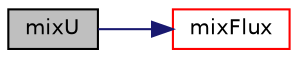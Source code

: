digraph "mixU"
{
  bgcolor="transparent";
  edge [fontname="Helvetica",fontsize="10",labelfontname="Helvetica",labelfontsize="10"];
  node [fontname="Helvetica",fontsize="10",shape=record];
  rankdir="LR";
  Node448 [label="mixU",height=0.2,width=0.4,color="black", fillcolor="grey75", style="filled", fontcolor="black"];
  Node448 -> Node449 [color="midnightblue",fontsize="10",style="solid",fontname="Helvetica"];
  Node449 [label="mixFlux",height=0.2,width=0.4,color="red",URL="$a32109.html#ac173b78051f80cc1d7826a9db9690c9c"];
}
